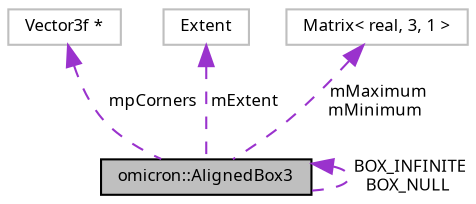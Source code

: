 digraph "omicron::AlignedBox3"
{
  bgcolor="transparent";
  edge [fontname="FreeSans.ttf",fontsize="8",labelfontname="FreeSans.ttf",labelfontsize="8"];
  node [fontname="FreeSans.ttf",fontsize="8",shape=record];
  Node1 [label="omicron::AlignedBox3",height=0.2,width=0.4,color="black", fillcolor="grey75", style="filled" fontcolor="black"];
  Node2 -> Node1 [dir="back",color="darkorchid3",fontsize="8",style="dashed",label=" mpCorners" ,fontname="FreeSans.ttf"];
  Node2 [label="Vector3f *",height=0.2,width=0.4,color="grey75"];
  Node3 -> Node1 [dir="back",color="darkorchid3",fontsize="8",style="dashed",label=" mExtent" ,fontname="FreeSans.ttf"];
  Node3 [label="Extent",height=0.2,width=0.4,color="grey75"];
  Node4 -> Node1 [dir="back",color="darkorchid3",fontsize="8",style="dashed",label=" mMaximum\nmMinimum" ,fontname="FreeSans.ttf"];
  Node4 [label="Matrix\< real, 3, 1 \>",height=0.2,width=0.4,color="grey75"];
  Node1 -> Node1 [dir="back",color="darkorchid3",fontsize="8",style="dashed",label=" BOX_INFINITE\nBOX_NULL" ,fontname="FreeSans.ttf"];
}
